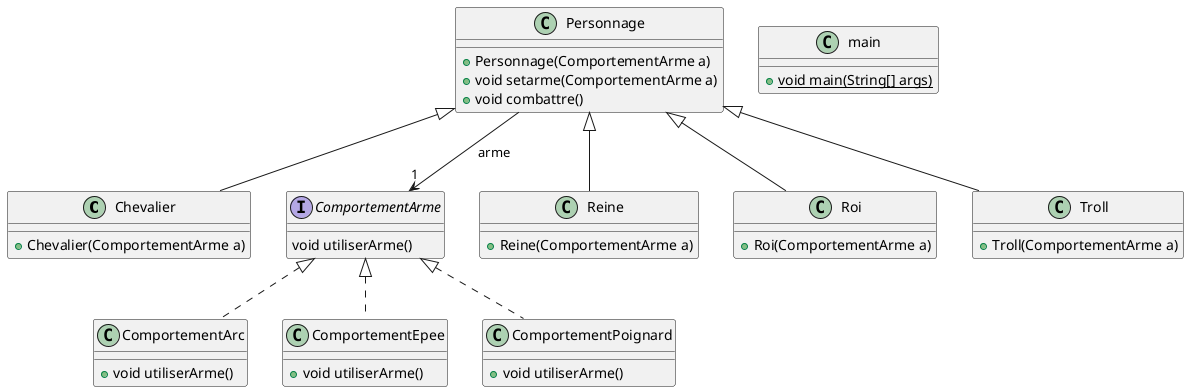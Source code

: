 @startuml
class Chevalier [[java:appli.Chevalier]] {
	+Chevalier(ComportementArme a)
}
class Personnage [[java:appli.Personnage]] {
}
Personnage <|-- Chevalier
abstract class Personnage [[java:appli.Personnage]] {
	+Personnage(ComportementArme a)
	+void setarme(ComportementArme a)
	+void combattre()
}
class ComportementArme [[java:comportements.arme.ComportementArme]] {
}
Personnage --> "1" ComportementArme : arme
class Reine [[java:appli.Reine]] {
	+Reine(ComportementArme a)
}
class Personnage [[java:appli.Personnage]] {
}
Personnage <|-- Reine
class Roi [[java:appli.Roi]] {
	+Roi(ComportementArme a)
}
class Personnage [[java:appli.Personnage]] {
}
Personnage <|-- Roi
class Troll [[java:appli.Troll]] {
	+Troll(ComportementArme a)
}
class Personnage [[java:appli.Personnage]] {
}
Personnage <|-- Troll
interface ComportementArme [[java:comportements.arme.ComportementArme]] {
	void utiliserArme()
}
class ComportementArc [[java:comportements.arme.impl.ComportementArc]] {
	+void utiliserArme()
}
interface ComportementArme [[java:comportements.arme.ComportementArme]] {
}
ComportementArme <|.. ComportementArc
class ComportementEpee [[java:comportements.arme.impl.ComportementEpee]] {
	+void utiliserArme()
}
interface ComportementArme [[java:comportements.arme.ComportementArme]] {
}
ComportementArme <|.. ComportementEpee
class ComportementPoignard [[java:comportements.arme.impl.ComportementPoignard]] {
	+void utiliserArme()
}
interface ComportementArme [[java:comportements.arme.ComportementArme]] {
}
ComportementArme <|.. ComportementPoignard
class main [[java:main.main]] {
	+{static}void main(String[] args)
}
@enduml